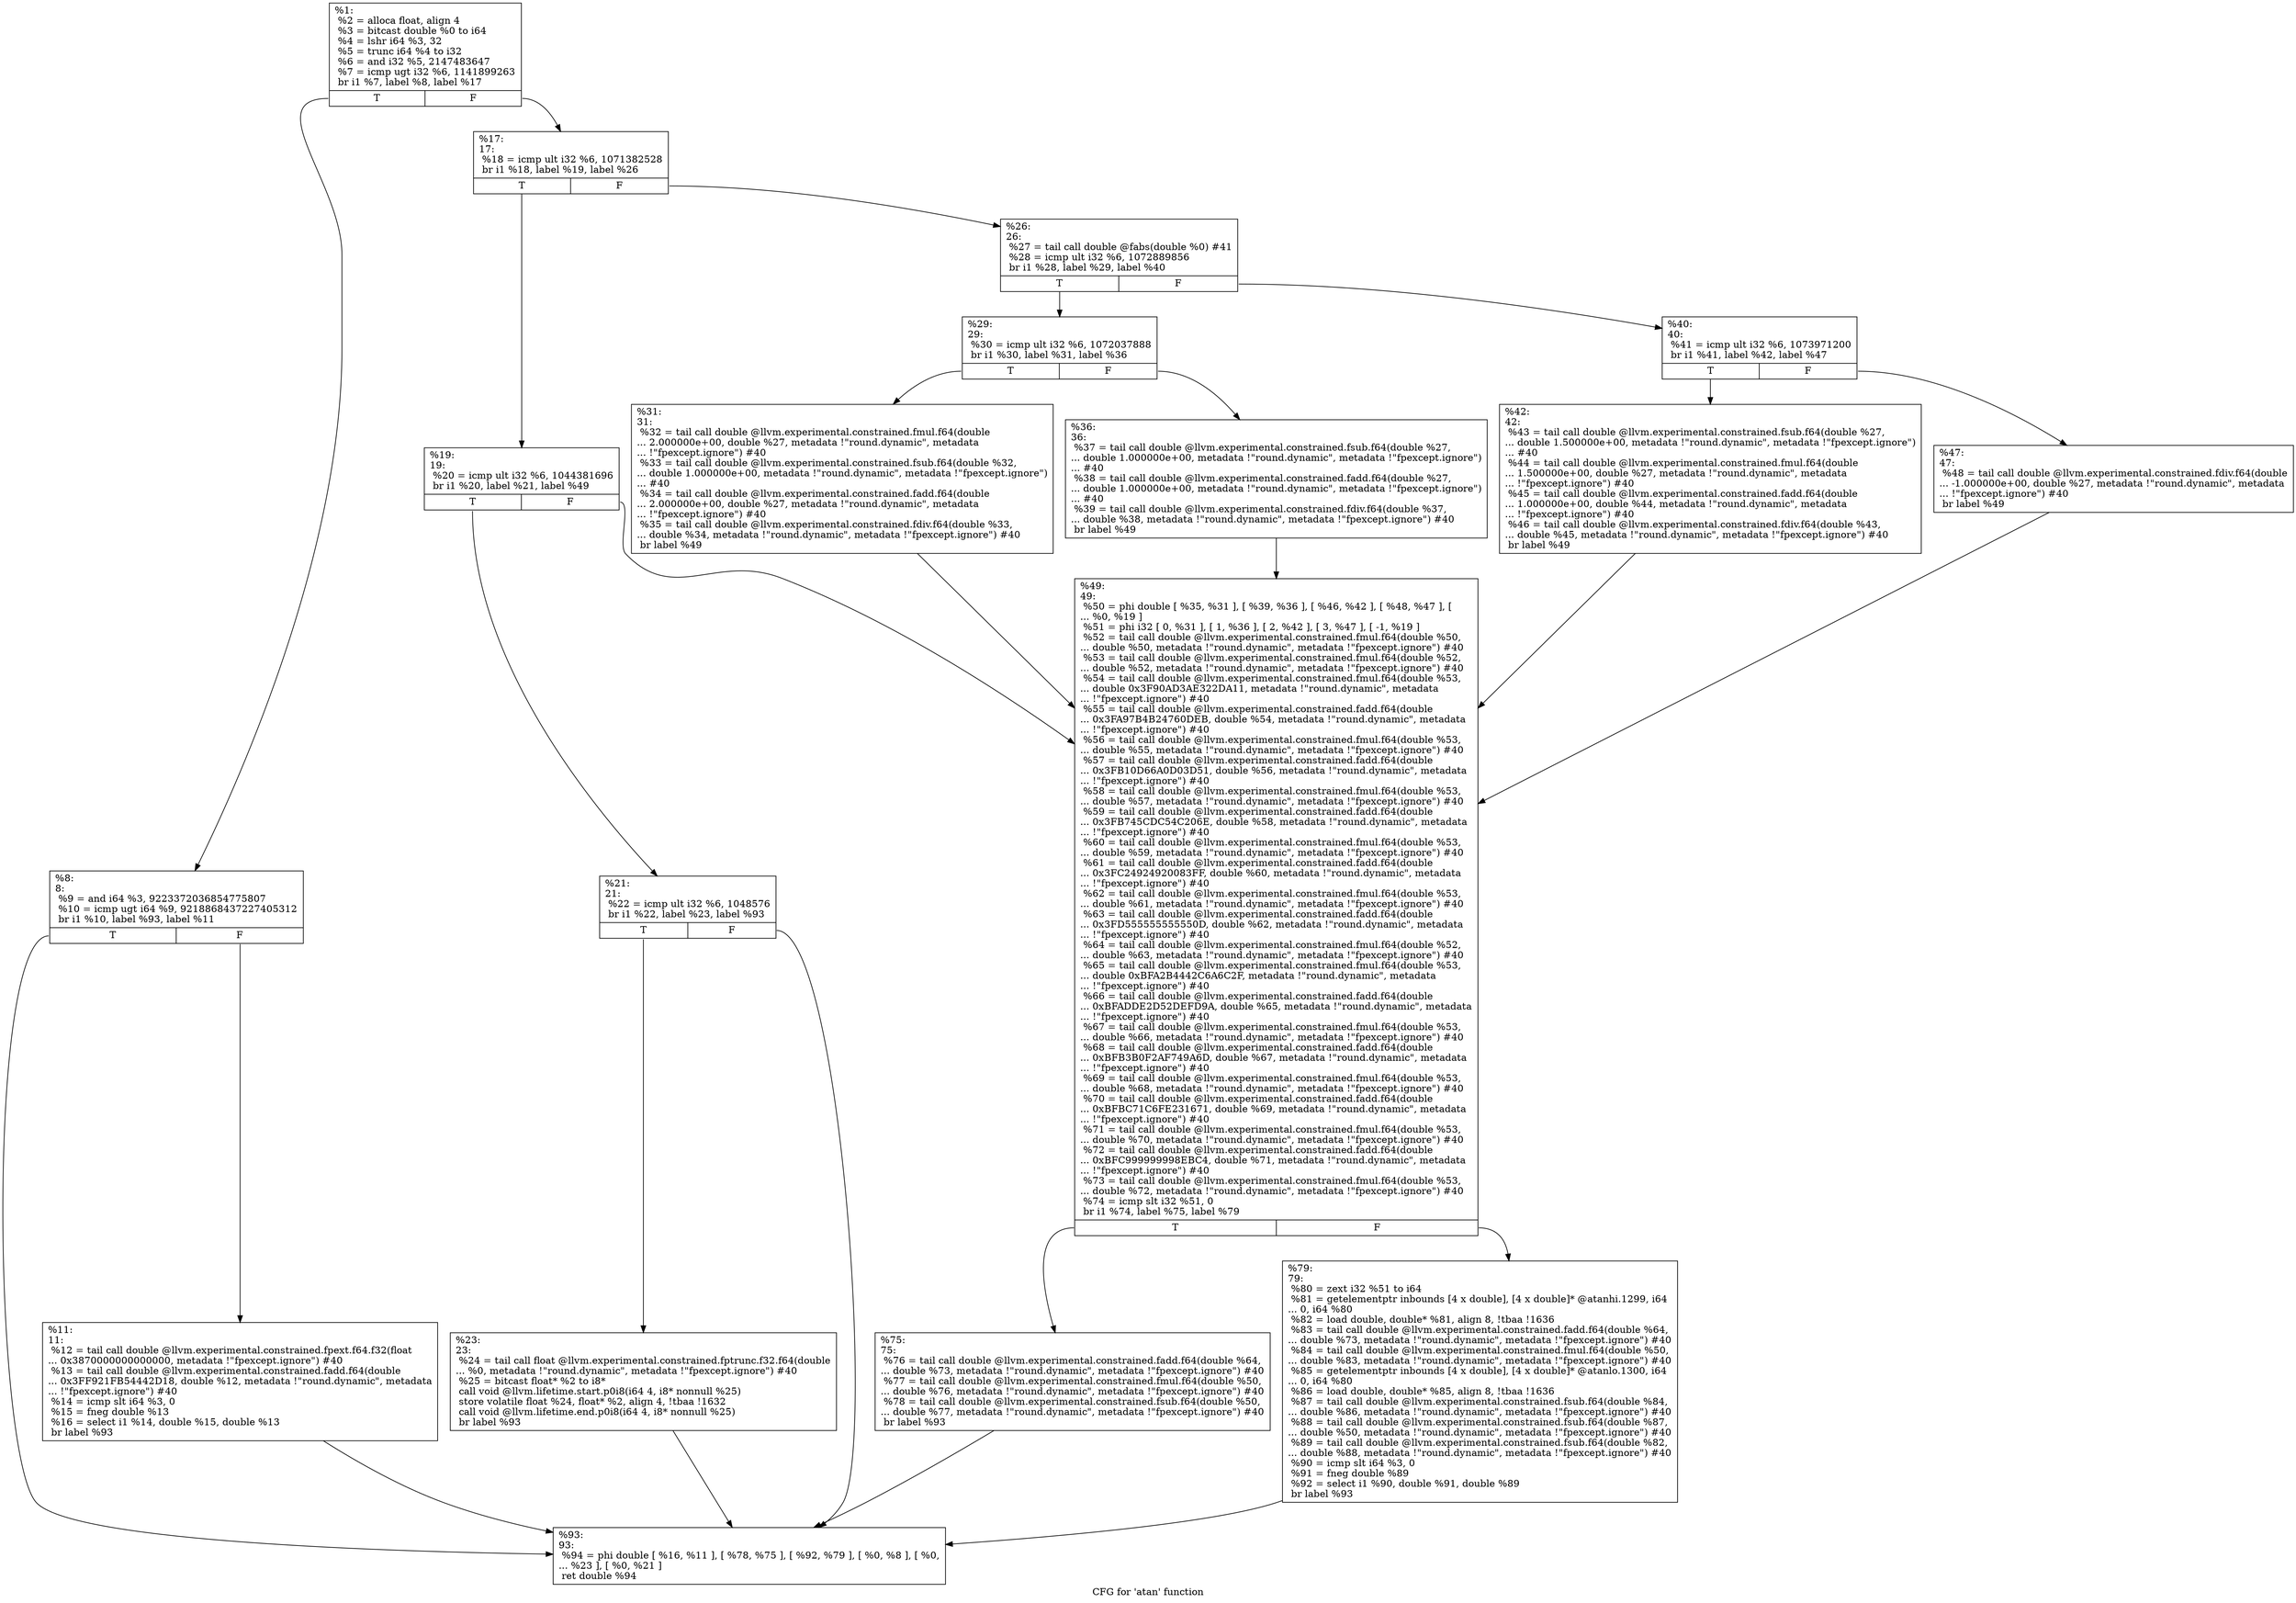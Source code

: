 digraph "CFG for 'atan' function" {
	label="CFG for 'atan' function";

	Node0x19c1100 [shape=record,label="{%1:\l  %2 = alloca float, align 4\l  %3 = bitcast double %0 to i64\l  %4 = lshr i64 %3, 32\l  %5 = trunc i64 %4 to i32\l  %6 = and i32 %5, 2147483647\l  %7 = icmp ugt i32 %6, 1141899263\l  br i1 %7, label %8, label %17\l|{<s0>T|<s1>F}}"];
	Node0x19c1100:s0 -> Node0x19c16c0;
	Node0x19c1100:s1 -> Node0x19c1760;
	Node0x19c16c0 [shape=record,label="{%8:\l8:                                                \l  %9 = and i64 %3, 9223372036854775807\l  %10 = icmp ugt i64 %9, 9218868437227405312\l  br i1 %10, label %93, label %11\l|{<s0>T|<s1>F}}"];
	Node0x19c16c0:s0 -> Node0x19c1bc0;
	Node0x19c16c0:s1 -> Node0x19c1710;
	Node0x19c1710 [shape=record,label="{%11:\l11:                                               \l  %12 = tail call double @llvm.experimental.constrained.fpext.f64.f32(float\l... 0x3870000000000000, metadata !\"fpexcept.ignore\") #40\l  %13 = tail call double @llvm.experimental.constrained.fadd.f64(double\l... 0x3FF921FB54442D18, double %12, metadata !\"round.dynamic\", metadata\l... !\"fpexcept.ignore\") #40\l  %14 = icmp slt i64 %3, 0\l  %15 = fneg double %13\l  %16 = select i1 %14, double %15, double %13\l  br label %93\l}"];
	Node0x19c1710 -> Node0x19c1bc0;
	Node0x19c1760 [shape=record,label="{%17:\l17:                                               \l  %18 = icmp ult i32 %6, 1071382528\l  br i1 %18, label %19, label %26\l|{<s0>T|<s1>F}}"];
	Node0x19c1760:s0 -> Node0x19c17b0;
	Node0x19c1760:s1 -> Node0x19c18a0;
	Node0x19c17b0 [shape=record,label="{%19:\l19:                                               \l  %20 = icmp ult i32 %6, 1044381696\l  br i1 %20, label %21, label %49\l|{<s0>T|<s1>F}}"];
	Node0x19c17b0:s0 -> Node0x19c1800;
	Node0x19c17b0:s1 -> Node0x19c1ad0;
	Node0x19c1800 [shape=record,label="{%21:\l21:                                               \l  %22 = icmp ult i32 %6, 1048576\l  br i1 %22, label %23, label %93\l|{<s0>T|<s1>F}}"];
	Node0x19c1800:s0 -> Node0x19c1850;
	Node0x19c1800:s1 -> Node0x19c1bc0;
	Node0x19c1850 [shape=record,label="{%23:\l23:                                               \l  %24 = tail call float @llvm.experimental.constrained.fptrunc.f32.f64(double\l... %0, metadata !\"round.dynamic\", metadata !\"fpexcept.ignore\") #40\l  %25 = bitcast float* %2 to i8*\l  call void @llvm.lifetime.start.p0i8(i64 4, i8* nonnull %25)\l  store volatile float %24, float* %2, align 4, !tbaa !1632\l  call void @llvm.lifetime.end.p0i8(i64 4, i8* nonnull %25)\l  br label %93\l}"];
	Node0x19c1850 -> Node0x19c1bc0;
	Node0x19c18a0 [shape=record,label="{%26:\l26:                                               \l  %27 = tail call double @fabs(double %0) #41\l  %28 = icmp ult i32 %6, 1072889856\l  br i1 %28, label %29, label %40\l|{<s0>T|<s1>F}}"];
	Node0x19c18a0:s0 -> Node0x19c18f0;
	Node0x19c18a0:s1 -> Node0x19c19e0;
	Node0x19c18f0 [shape=record,label="{%29:\l29:                                               \l  %30 = icmp ult i32 %6, 1072037888\l  br i1 %30, label %31, label %36\l|{<s0>T|<s1>F}}"];
	Node0x19c18f0:s0 -> Node0x19c1940;
	Node0x19c18f0:s1 -> Node0x19c1990;
	Node0x19c1940 [shape=record,label="{%31:\l31:                                               \l  %32 = tail call double @llvm.experimental.constrained.fmul.f64(double\l... 2.000000e+00, double %27, metadata !\"round.dynamic\", metadata\l... !\"fpexcept.ignore\") #40\l  %33 = tail call double @llvm.experimental.constrained.fsub.f64(double %32,\l... double 1.000000e+00, metadata !\"round.dynamic\", metadata !\"fpexcept.ignore\")\l... #40\l  %34 = tail call double @llvm.experimental.constrained.fadd.f64(double\l... 2.000000e+00, double %27, metadata !\"round.dynamic\", metadata\l... !\"fpexcept.ignore\") #40\l  %35 = tail call double @llvm.experimental.constrained.fdiv.f64(double %33,\l... double %34, metadata !\"round.dynamic\", metadata !\"fpexcept.ignore\") #40\l  br label %49\l}"];
	Node0x19c1940 -> Node0x19c1ad0;
	Node0x19c1990 [shape=record,label="{%36:\l36:                                               \l  %37 = tail call double @llvm.experimental.constrained.fsub.f64(double %27,\l... double 1.000000e+00, metadata !\"round.dynamic\", metadata !\"fpexcept.ignore\")\l... #40\l  %38 = tail call double @llvm.experimental.constrained.fadd.f64(double %27,\l... double 1.000000e+00, metadata !\"round.dynamic\", metadata !\"fpexcept.ignore\")\l... #40\l  %39 = tail call double @llvm.experimental.constrained.fdiv.f64(double %37,\l... double %38, metadata !\"round.dynamic\", metadata !\"fpexcept.ignore\") #40\l  br label %49\l}"];
	Node0x19c1990 -> Node0x19c1ad0;
	Node0x19c19e0 [shape=record,label="{%40:\l40:                                               \l  %41 = icmp ult i32 %6, 1073971200\l  br i1 %41, label %42, label %47\l|{<s0>T|<s1>F}}"];
	Node0x19c19e0:s0 -> Node0x19c1a30;
	Node0x19c19e0:s1 -> Node0x19c1a80;
	Node0x19c1a30 [shape=record,label="{%42:\l42:                                               \l  %43 = tail call double @llvm.experimental.constrained.fsub.f64(double %27,\l... double 1.500000e+00, metadata !\"round.dynamic\", metadata !\"fpexcept.ignore\")\l... #40\l  %44 = tail call double @llvm.experimental.constrained.fmul.f64(double\l... 1.500000e+00, double %27, metadata !\"round.dynamic\", metadata\l... !\"fpexcept.ignore\") #40\l  %45 = tail call double @llvm.experimental.constrained.fadd.f64(double\l... 1.000000e+00, double %44, metadata !\"round.dynamic\", metadata\l... !\"fpexcept.ignore\") #40\l  %46 = tail call double @llvm.experimental.constrained.fdiv.f64(double %43,\l... double %45, metadata !\"round.dynamic\", metadata !\"fpexcept.ignore\") #40\l  br label %49\l}"];
	Node0x19c1a30 -> Node0x19c1ad0;
	Node0x19c1a80 [shape=record,label="{%47:\l47:                                               \l  %48 = tail call double @llvm.experimental.constrained.fdiv.f64(double\l... -1.000000e+00, double %27, metadata !\"round.dynamic\", metadata\l... !\"fpexcept.ignore\") #40\l  br label %49\l}"];
	Node0x19c1a80 -> Node0x19c1ad0;
	Node0x19c1ad0 [shape=record,label="{%49:\l49:                                               \l  %50 = phi double [ %35, %31 ], [ %39, %36 ], [ %46, %42 ], [ %48, %47 ], [\l... %0, %19 ]\l  %51 = phi i32 [ 0, %31 ], [ 1, %36 ], [ 2, %42 ], [ 3, %47 ], [ -1, %19 ]\l  %52 = tail call double @llvm.experimental.constrained.fmul.f64(double %50,\l... double %50, metadata !\"round.dynamic\", metadata !\"fpexcept.ignore\") #40\l  %53 = tail call double @llvm.experimental.constrained.fmul.f64(double %52,\l... double %52, metadata !\"round.dynamic\", metadata !\"fpexcept.ignore\") #40\l  %54 = tail call double @llvm.experimental.constrained.fmul.f64(double %53,\l... double 0x3F90AD3AE322DA11, metadata !\"round.dynamic\", metadata\l... !\"fpexcept.ignore\") #40\l  %55 = tail call double @llvm.experimental.constrained.fadd.f64(double\l... 0x3FA97B4B24760DEB, double %54, metadata !\"round.dynamic\", metadata\l... !\"fpexcept.ignore\") #40\l  %56 = tail call double @llvm.experimental.constrained.fmul.f64(double %53,\l... double %55, metadata !\"round.dynamic\", metadata !\"fpexcept.ignore\") #40\l  %57 = tail call double @llvm.experimental.constrained.fadd.f64(double\l... 0x3FB10D66A0D03D51, double %56, metadata !\"round.dynamic\", metadata\l... !\"fpexcept.ignore\") #40\l  %58 = tail call double @llvm.experimental.constrained.fmul.f64(double %53,\l... double %57, metadata !\"round.dynamic\", metadata !\"fpexcept.ignore\") #40\l  %59 = tail call double @llvm.experimental.constrained.fadd.f64(double\l... 0x3FB745CDC54C206E, double %58, metadata !\"round.dynamic\", metadata\l... !\"fpexcept.ignore\") #40\l  %60 = tail call double @llvm.experimental.constrained.fmul.f64(double %53,\l... double %59, metadata !\"round.dynamic\", metadata !\"fpexcept.ignore\") #40\l  %61 = tail call double @llvm.experimental.constrained.fadd.f64(double\l... 0x3FC24924920083FF, double %60, metadata !\"round.dynamic\", metadata\l... !\"fpexcept.ignore\") #40\l  %62 = tail call double @llvm.experimental.constrained.fmul.f64(double %53,\l... double %61, metadata !\"round.dynamic\", metadata !\"fpexcept.ignore\") #40\l  %63 = tail call double @llvm.experimental.constrained.fadd.f64(double\l... 0x3FD555555555550D, double %62, metadata !\"round.dynamic\", metadata\l... !\"fpexcept.ignore\") #40\l  %64 = tail call double @llvm.experimental.constrained.fmul.f64(double %52,\l... double %63, metadata !\"round.dynamic\", metadata !\"fpexcept.ignore\") #40\l  %65 = tail call double @llvm.experimental.constrained.fmul.f64(double %53,\l... double 0xBFA2B4442C6A6C2F, metadata !\"round.dynamic\", metadata\l... !\"fpexcept.ignore\") #40\l  %66 = tail call double @llvm.experimental.constrained.fadd.f64(double\l... 0xBFADDE2D52DEFD9A, double %65, metadata !\"round.dynamic\", metadata\l... !\"fpexcept.ignore\") #40\l  %67 = tail call double @llvm.experimental.constrained.fmul.f64(double %53,\l... double %66, metadata !\"round.dynamic\", metadata !\"fpexcept.ignore\") #40\l  %68 = tail call double @llvm.experimental.constrained.fadd.f64(double\l... 0xBFB3B0F2AF749A6D, double %67, metadata !\"round.dynamic\", metadata\l... !\"fpexcept.ignore\") #40\l  %69 = tail call double @llvm.experimental.constrained.fmul.f64(double %53,\l... double %68, metadata !\"round.dynamic\", metadata !\"fpexcept.ignore\") #40\l  %70 = tail call double @llvm.experimental.constrained.fadd.f64(double\l... 0xBFBC71C6FE231671, double %69, metadata !\"round.dynamic\", metadata\l... !\"fpexcept.ignore\") #40\l  %71 = tail call double @llvm.experimental.constrained.fmul.f64(double %53,\l... double %70, metadata !\"round.dynamic\", metadata !\"fpexcept.ignore\") #40\l  %72 = tail call double @llvm.experimental.constrained.fadd.f64(double\l... 0xBFC999999998EBC4, double %71, metadata !\"round.dynamic\", metadata\l... !\"fpexcept.ignore\") #40\l  %73 = tail call double @llvm.experimental.constrained.fmul.f64(double %53,\l... double %72, metadata !\"round.dynamic\", metadata !\"fpexcept.ignore\") #40\l  %74 = icmp slt i32 %51, 0\l  br i1 %74, label %75, label %79\l|{<s0>T|<s1>F}}"];
	Node0x19c1ad0:s0 -> Node0x19c1b20;
	Node0x19c1ad0:s1 -> Node0x19c1b70;
	Node0x19c1b20 [shape=record,label="{%75:\l75:                                               \l  %76 = tail call double @llvm.experimental.constrained.fadd.f64(double %64,\l... double %73, metadata !\"round.dynamic\", metadata !\"fpexcept.ignore\") #40\l  %77 = tail call double @llvm.experimental.constrained.fmul.f64(double %50,\l... double %76, metadata !\"round.dynamic\", metadata !\"fpexcept.ignore\") #40\l  %78 = tail call double @llvm.experimental.constrained.fsub.f64(double %50,\l... double %77, metadata !\"round.dynamic\", metadata !\"fpexcept.ignore\") #40\l  br label %93\l}"];
	Node0x19c1b20 -> Node0x19c1bc0;
	Node0x19c1b70 [shape=record,label="{%79:\l79:                                               \l  %80 = zext i32 %51 to i64\l  %81 = getelementptr inbounds [4 x double], [4 x double]* @atanhi.1299, i64\l... 0, i64 %80\l  %82 = load double, double* %81, align 8, !tbaa !1636\l  %83 = tail call double @llvm.experimental.constrained.fadd.f64(double %64,\l... double %73, metadata !\"round.dynamic\", metadata !\"fpexcept.ignore\") #40\l  %84 = tail call double @llvm.experimental.constrained.fmul.f64(double %50,\l... double %83, metadata !\"round.dynamic\", metadata !\"fpexcept.ignore\") #40\l  %85 = getelementptr inbounds [4 x double], [4 x double]* @atanlo.1300, i64\l... 0, i64 %80\l  %86 = load double, double* %85, align 8, !tbaa !1636\l  %87 = tail call double @llvm.experimental.constrained.fsub.f64(double %84,\l... double %86, metadata !\"round.dynamic\", metadata !\"fpexcept.ignore\") #40\l  %88 = tail call double @llvm.experimental.constrained.fsub.f64(double %87,\l... double %50, metadata !\"round.dynamic\", metadata !\"fpexcept.ignore\") #40\l  %89 = tail call double @llvm.experimental.constrained.fsub.f64(double %82,\l... double %88, metadata !\"round.dynamic\", metadata !\"fpexcept.ignore\") #40\l  %90 = icmp slt i64 %3, 0\l  %91 = fneg double %89\l  %92 = select i1 %90, double %91, double %89\l  br label %93\l}"];
	Node0x19c1b70 -> Node0x19c1bc0;
	Node0x19c1bc0 [shape=record,label="{%93:\l93:                                               \l  %94 = phi double [ %16, %11 ], [ %78, %75 ], [ %92, %79 ], [ %0, %8 ], [ %0,\l... %23 ], [ %0, %21 ]\l  ret double %94\l}"];
}
